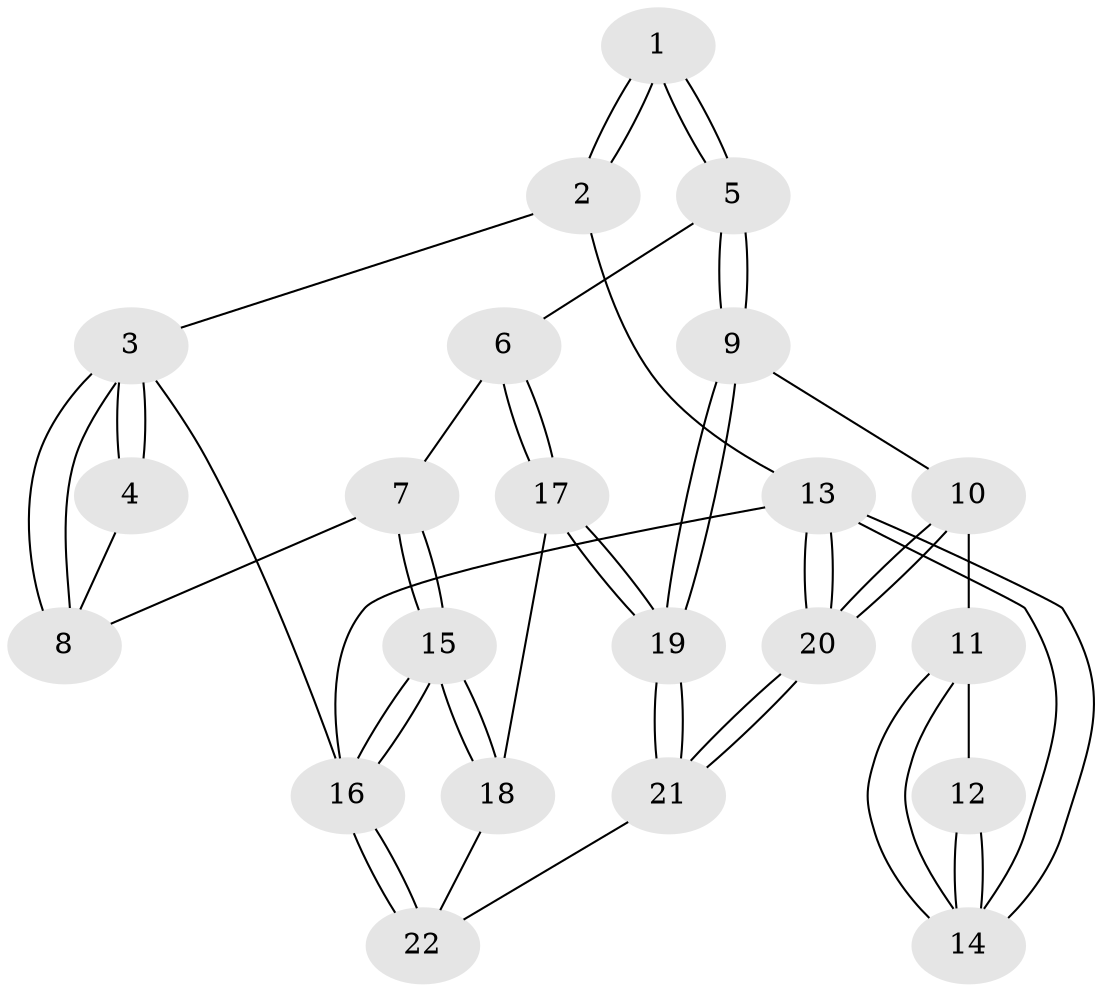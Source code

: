 // Generated by graph-tools (version 1.1) at 2025/46/02/15/25 05:46:28]
// undirected, 22 vertices, 52 edges
graph export_dot {
graph [start="1"]
  node [color=gray90,style=filled];
  1 [pos="+0.5062141228892619+0.049389163229225645"];
  2 [pos="+1+0"];
  3 [pos="+0+0"];
  4 [pos="+0.4130924043479095+0"];
  5 [pos="+0.5098850649641675+0.1397270070143823"];
  6 [pos="+0.29311162406556485+0.31557684602773856"];
  7 [pos="+0+0.2215615303345636"];
  8 [pos="+0+0.19825625903429095"];
  9 [pos="+0.6417729391617448+0.30020509825440844"];
  10 [pos="+0.6938838218449247+0.3057949906681921"];
  11 [pos="+0.7005913556071361+0.3057731159061686"];
  12 [pos="+1+0.002832055796048268"];
  13 [pos="+1+1"];
  14 [pos="+1+0.45124354814667555"];
  15 [pos="+0+0.7287607462832816"];
  16 [pos="+0+1"];
  17 [pos="+0.25843723094714227+0.5109549033866896"];
  18 [pos="+0.2531906349255638+0.5213820911073097"];
  19 [pos="+0.6114274340264308+0.5177907808180552"];
  20 [pos="+1+1"];
  21 [pos="+0.6461443773877281+0.7749525797268657"];
  22 [pos="+0.493129489276493+0.7970815410313049"];
  1 -- 2;
  1 -- 2;
  1 -- 5;
  1 -- 5;
  2 -- 3;
  2 -- 13;
  3 -- 4;
  3 -- 4;
  3 -- 8;
  3 -- 8;
  3 -- 16;
  4 -- 8;
  5 -- 6;
  5 -- 9;
  5 -- 9;
  6 -- 7;
  6 -- 17;
  6 -- 17;
  7 -- 8;
  7 -- 15;
  7 -- 15;
  9 -- 10;
  9 -- 19;
  9 -- 19;
  10 -- 11;
  10 -- 20;
  10 -- 20;
  11 -- 12;
  11 -- 14;
  11 -- 14;
  12 -- 14;
  12 -- 14;
  13 -- 14;
  13 -- 14;
  13 -- 20;
  13 -- 20;
  13 -- 16;
  15 -- 16;
  15 -- 16;
  15 -- 18;
  15 -- 18;
  16 -- 22;
  16 -- 22;
  17 -- 18;
  17 -- 19;
  17 -- 19;
  18 -- 22;
  19 -- 21;
  19 -- 21;
  20 -- 21;
  20 -- 21;
  21 -- 22;
}
